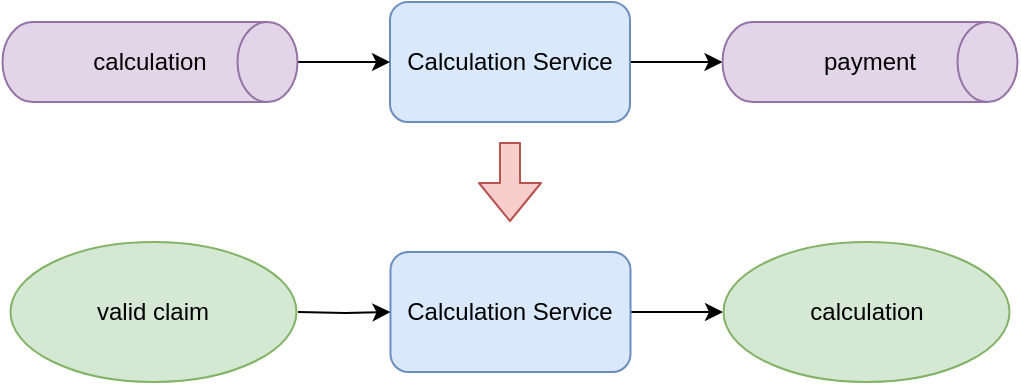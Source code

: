 <mxfile version="13.6.2" type="github">
  <diagram id="amKtRjY-pqw6GIZDJtpJ" name="Page-1">
    <mxGraphModel dx="1422" dy="713" grid="1" gridSize="10" guides="1" tooltips="1" connect="1" arrows="1" fold="1" page="1" pageScale="1" pageWidth="827" pageHeight="1169" math="0" shadow="0">
      <root>
        <mxCell id="0" />
        <mxCell id="1" parent="0" />
        <mxCell id="S0NplWpdlWgF9p3q9Tjq-5" value="" style="edgeStyle=orthogonalEdgeStyle;rounded=0;orthogonalLoop=1;jettySize=auto;html=1;" edge="1" parent="1" source="S0NplWpdlWgF9p3q9Tjq-1" target="S0NplWpdlWgF9p3q9Tjq-3">
          <mxGeometry relative="1" as="geometry" />
        </mxCell>
        <mxCell id="S0NplWpdlWgF9p3q9Tjq-1" value="Calculation Service" style="rounded=1;whiteSpace=wrap;html=1;fillColor=#dae8fc;strokeColor=#6c8ebf;" vertex="1" parent="1">
          <mxGeometry x="240" y="120" width="120" height="60" as="geometry" />
        </mxCell>
        <mxCell id="S0NplWpdlWgF9p3q9Tjq-4" style="edgeStyle=orthogonalEdgeStyle;rounded=0;orthogonalLoop=1;jettySize=auto;html=1;entryX=0;entryY=0.5;entryDx=0;entryDy=0;" edge="1" parent="1" source="S0NplWpdlWgF9p3q9Tjq-2" target="S0NplWpdlWgF9p3q9Tjq-1">
          <mxGeometry relative="1" as="geometry" />
        </mxCell>
        <mxCell id="S0NplWpdlWgF9p3q9Tjq-2" value="calculation" style="shape=cylinder2;whiteSpace=wrap;html=1;boundedLbl=1;backgroundOutline=1;size=15;rotation=90;direction=east;horizontal=0;fillColor=#e1d5e7;strokeColor=#9673a6;" vertex="1" parent="1">
          <mxGeometry x="100" y="76.25" width="40" height="147.5" as="geometry" />
        </mxCell>
        <mxCell id="S0NplWpdlWgF9p3q9Tjq-3" value="payment" style="shape=cylinder2;whiteSpace=wrap;html=1;boundedLbl=1;backgroundOutline=1;size=15;rotation=90;direction=east;horizontal=0;fillColor=#e1d5e7;strokeColor=#9673a6;" vertex="1" parent="1">
          <mxGeometry x="460" y="76.25" width="40" height="147.5" as="geometry" />
        </mxCell>
        <mxCell id="S0NplWpdlWgF9p3q9Tjq-8" value="" style="edgeStyle=orthogonalEdgeStyle;rounded=0;orthogonalLoop=1;jettySize=auto;html=1;" edge="1" parent="1" source="S0NplWpdlWgF9p3q9Tjq-9">
          <mxGeometry relative="1" as="geometry">
            <mxPoint x="406.5" y="275.038" as="targetPoint" />
          </mxGeometry>
        </mxCell>
        <mxCell id="S0NplWpdlWgF9p3q9Tjq-9" value="Calculation Service" style="rounded=1;whiteSpace=wrap;html=1;fillColor=#dae8fc;strokeColor=#6c8ebf;" vertex="1" parent="1">
          <mxGeometry x="240.25" y="245" width="120" height="60" as="geometry" />
        </mxCell>
        <mxCell id="S0NplWpdlWgF9p3q9Tjq-10" style="edgeStyle=orthogonalEdgeStyle;rounded=0;orthogonalLoop=1;jettySize=auto;html=1;entryX=0;entryY=0.5;entryDx=0;entryDy=0;" edge="1" parent="1" target="S0NplWpdlWgF9p3q9Tjq-9">
          <mxGeometry relative="1" as="geometry">
            <mxPoint x="194" y="275.038" as="sourcePoint" />
          </mxGeometry>
        </mxCell>
        <mxCell id="S0NplWpdlWgF9p3q9Tjq-13" value="valid claim" style="ellipse;whiteSpace=wrap;html=1;fillColor=#d5e8d4;strokeColor=#82b366;" vertex="1" parent="1">
          <mxGeometry x="50.25" y="240" width="143" height="70" as="geometry" />
        </mxCell>
        <mxCell id="S0NplWpdlWgF9p3q9Tjq-14" value="calculation" style="ellipse;whiteSpace=wrap;html=1;fillColor=#d5e8d4;strokeColor=#82b366;" vertex="1" parent="1">
          <mxGeometry x="406.75" y="240" width="143" height="70" as="geometry" />
        </mxCell>
        <mxCell id="S0NplWpdlWgF9p3q9Tjq-15" value="" style="shape=flexArrow;endArrow=classic;html=1;fillColor=#f8cecc;strokeColor=#b85450;" edge="1" parent="1">
          <mxGeometry width="50" height="50" relative="1" as="geometry">
            <mxPoint x="300" y="190" as="sourcePoint" />
            <mxPoint x="300" y="230" as="targetPoint" />
          </mxGeometry>
        </mxCell>
      </root>
    </mxGraphModel>
  </diagram>
</mxfile>
